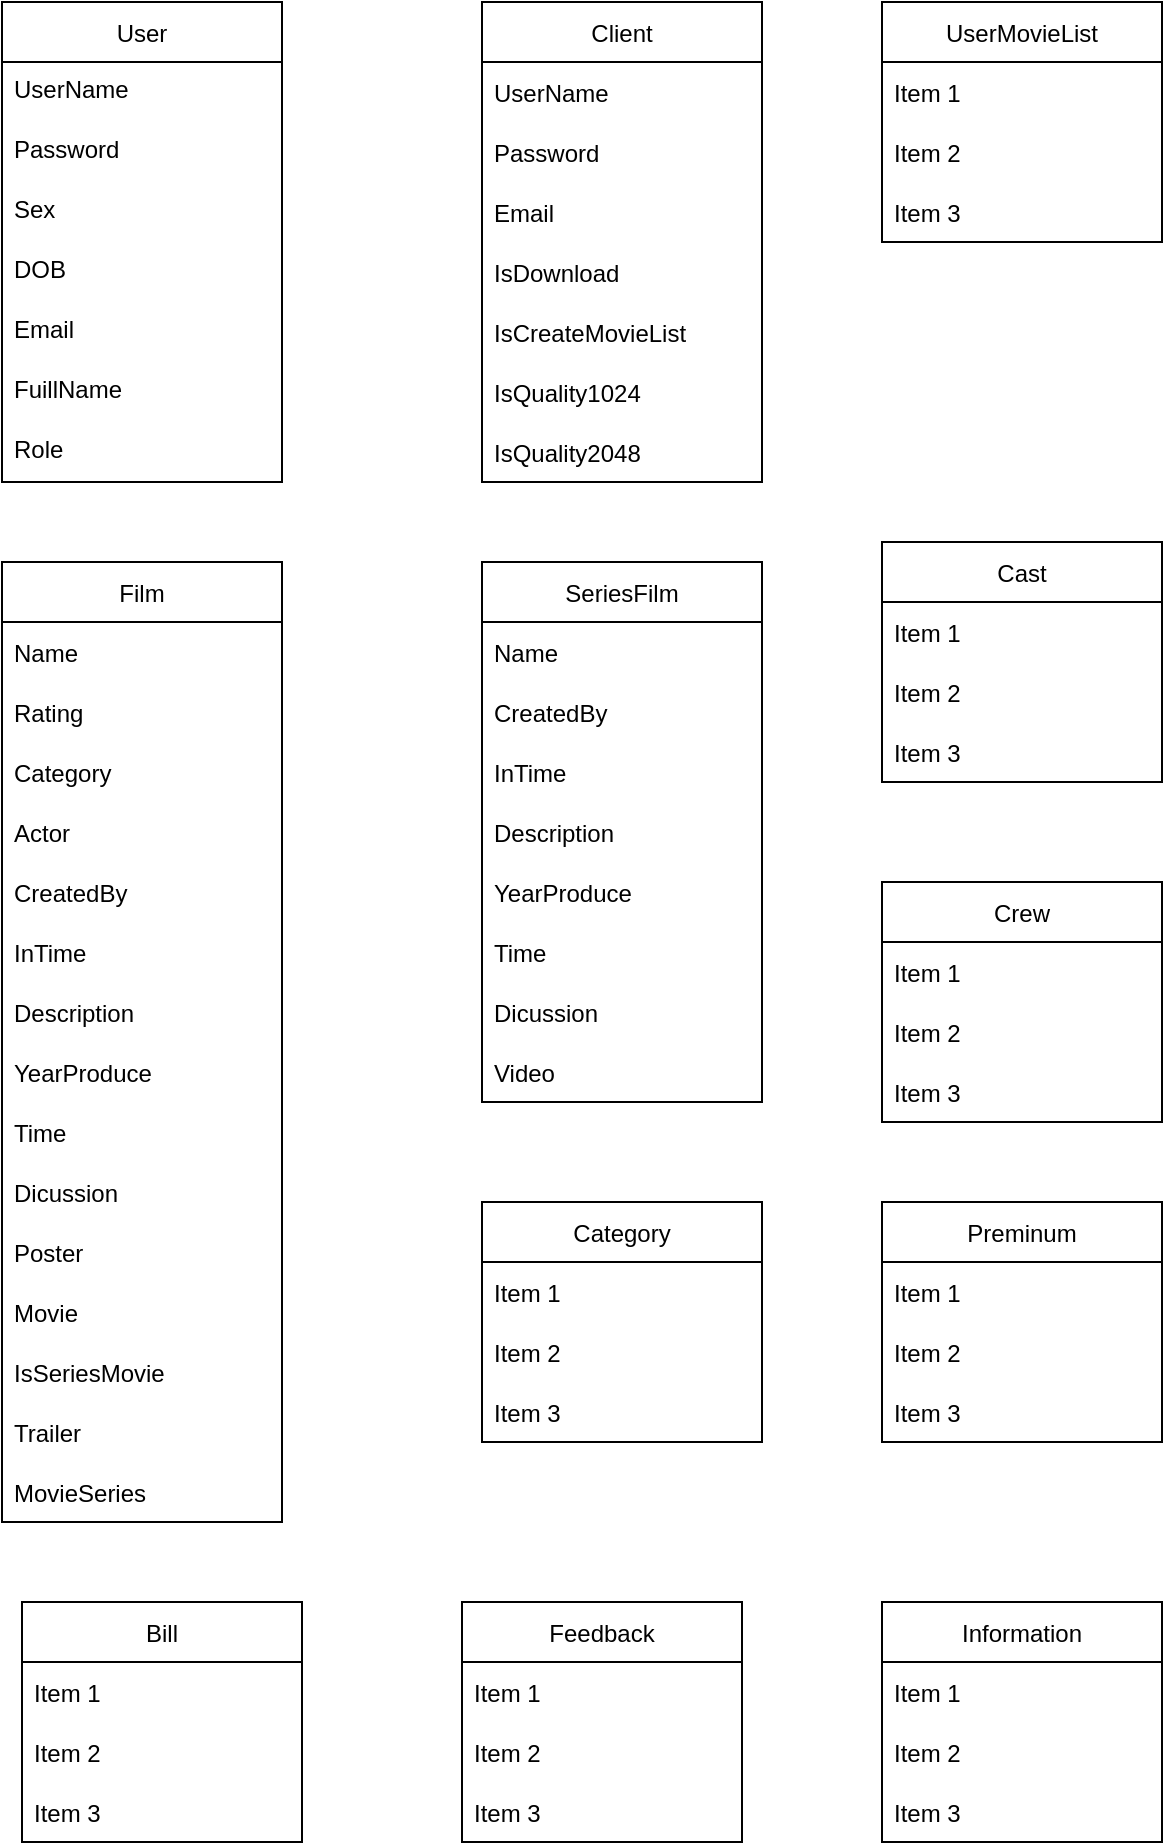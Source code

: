 <mxfile version="20.3.0" type="device"><diagram id="9KACUhpsHCOFmQkvdYIT" name="Page-1"><mxGraphModel dx="1422" dy="857" grid="1" gridSize="10" guides="1" tooltips="1" connect="1" arrows="1" fold="1" page="1" pageScale="1" pageWidth="850" pageHeight="1100" math="0" shadow="0"><root><mxCell id="0"/><mxCell id="1" parent="0"/><mxCell id="pkG-BoWIUoiV_WbQe9U1-2" value="User" style="swimlane;fontStyle=0;childLayout=stackLayout;horizontal=1;startSize=30;horizontalStack=0;resizeParent=1;resizeParentMax=0;resizeLast=0;collapsible=1;marginBottom=0;" parent="1" vertex="1"><mxGeometry x="80" y="40" width="140" height="240" as="geometry"><mxRectangle x="70" y="100" width="70" height="30" as="alternateBounds"/></mxGeometry></mxCell><mxCell id="pkG-BoWIUoiV_WbQe9U1-4" value="UserName" style="text;strokeColor=none;fillColor=none;align=left;verticalAlign=top;spacingLeft=4;spacingRight=4;overflow=hidden;points=[[0,0.5],[1,0.5]];portConstraint=eastwest;rotatable=0;" parent="pkG-BoWIUoiV_WbQe9U1-2" vertex="1"><mxGeometry y="30" width="140" height="30" as="geometry"/></mxCell><mxCell id="pkG-BoWIUoiV_WbQe9U1-5" value="Password&#10;" style="text;strokeColor=none;fillColor=none;align=left;verticalAlign=top;spacingLeft=4;spacingRight=4;overflow=hidden;points=[[0,0.5],[1,0.5]];portConstraint=eastwest;rotatable=0;" parent="pkG-BoWIUoiV_WbQe9U1-2" vertex="1"><mxGeometry y="60" width="140" height="30" as="geometry"/></mxCell><mxCell id="pkG-BoWIUoiV_WbQe9U1-6" value="Sex" style="text;strokeColor=none;fillColor=none;align=left;verticalAlign=top;spacingLeft=4;spacingRight=4;overflow=hidden;points=[[0,0.5],[1,0.5]];portConstraint=eastwest;rotatable=0;" parent="pkG-BoWIUoiV_WbQe9U1-2" vertex="1"><mxGeometry y="90" width="140" height="30" as="geometry"/></mxCell><mxCell id="pkG-BoWIUoiV_WbQe9U1-7" value="DOB&#10;" style="text;strokeColor=none;fillColor=none;align=left;verticalAlign=top;spacingLeft=4;spacingRight=4;overflow=hidden;points=[[0,0.5],[1,0.5]];portConstraint=eastwest;rotatable=0;" parent="pkG-BoWIUoiV_WbQe9U1-2" vertex="1"><mxGeometry y="120" width="140" height="30" as="geometry"/></mxCell><mxCell id="pkG-BoWIUoiV_WbQe9U1-8" value="Email&#10;" style="text;strokeColor=none;fillColor=none;align=left;verticalAlign=top;spacingLeft=4;spacingRight=4;overflow=hidden;points=[[0,0.5],[1,0.5]];portConstraint=eastwest;rotatable=0;" parent="pkG-BoWIUoiV_WbQe9U1-2" vertex="1"><mxGeometry y="150" width="140" height="30" as="geometry"/></mxCell><mxCell id="Md7j3ONvjU_q5CFGirUN-1" value="FuillName" style="text;strokeColor=none;fillColor=none;align=left;verticalAlign=top;spacingLeft=4;spacingRight=4;overflow=hidden;points=[[0,0.5],[1,0.5]];portConstraint=eastwest;rotatable=0;" parent="pkG-BoWIUoiV_WbQe9U1-2" vertex="1"><mxGeometry y="180" width="140" height="30" as="geometry"/></mxCell><mxCell id="8tAIHg-STmEl-ua8atmT-22" value="Role" style="text;strokeColor=none;fillColor=none;align=left;verticalAlign=top;spacingLeft=4;spacingRight=4;overflow=hidden;points=[[0,0.5],[1,0.5]];portConstraint=eastwest;rotatable=0;" parent="pkG-BoWIUoiV_WbQe9U1-2" vertex="1"><mxGeometry y="210" width="140" height="30" as="geometry"/></mxCell><mxCell id="8GAvj-Le2mO6qykfAHEM-1" value="Film" style="swimlane;fontStyle=0;childLayout=stackLayout;horizontal=1;startSize=30;horizontalStack=0;resizeParent=1;resizeParentMax=0;resizeLast=0;collapsible=1;marginBottom=0;" parent="1" vertex="1"><mxGeometry x="80" y="320" width="140" height="480" as="geometry"/></mxCell><mxCell id="8GAvj-Le2mO6qykfAHEM-2" value="Name" style="text;strokeColor=none;fillColor=none;align=left;verticalAlign=middle;spacingLeft=4;spacingRight=4;overflow=hidden;points=[[0,0.5],[1,0.5]];portConstraint=eastwest;rotatable=0;" parent="8GAvj-Le2mO6qykfAHEM-1" vertex="1"><mxGeometry y="30" width="140" height="30" as="geometry"/></mxCell><mxCell id="8GAvj-Le2mO6qykfAHEM-3" value="Rating" style="text;strokeColor=none;fillColor=none;align=left;verticalAlign=middle;spacingLeft=4;spacingRight=4;overflow=hidden;points=[[0,0.5],[1,0.5]];portConstraint=eastwest;rotatable=0;" parent="8GAvj-Le2mO6qykfAHEM-1" vertex="1"><mxGeometry y="60" width="140" height="30" as="geometry"/></mxCell><mxCell id="8GAvj-Le2mO6qykfAHEM-4" value="Category" style="text;strokeColor=none;fillColor=none;align=left;verticalAlign=middle;spacingLeft=4;spacingRight=4;overflow=hidden;points=[[0,0.5],[1,0.5]];portConstraint=eastwest;rotatable=0;" parent="8GAvj-Le2mO6qykfAHEM-1" vertex="1"><mxGeometry y="90" width="140" height="30" as="geometry"/></mxCell><mxCell id="8tAIHg-STmEl-ua8atmT-11" value="Actor" style="text;strokeColor=none;fillColor=none;align=left;verticalAlign=middle;spacingLeft=4;spacingRight=4;overflow=hidden;points=[[0,0.5],[1,0.5]];portConstraint=eastwest;rotatable=0;" parent="8GAvj-Le2mO6qykfAHEM-1" vertex="1"><mxGeometry y="120" width="140" height="30" as="geometry"/></mxCell><mxCell id="8tAIHg-STmEl-ua8atmT-19" value="CreatedBy" style="text;strokeColor=none;fillColor=none;align=left;verticalAlign=middle;spacingLeft=4;spacingRight=4;overflow=hidden;points=[[0,0.5],[1,0.5]];portConstraint=eastwest;rotatable=0;" parent="8GAvj-Le2mO6qykfAHEM-1" vertex="1"><mxGeometry y="150" width="140" height="30" as="geometry"/></mxCell><mxCell id="8tAIHg-STmEl-ua8atmT-21" value="InTime" style="text;strokeColor=none;fillColor=none;align=left;verticalAlign=middle;spacingLeft=4;spacingRight=4;overflow=hidden;points=[[0,0.5],[1,0.5]];portConstraint=eastwest;rotatable=0;" parent="8GAvj-Le2mO6qykfAHEM-1" vertex="1"><mxGeometry y="180" width="140" height="30" as="geometry"/></mxCell><mxCell id="tc5GAwrY-Xm7LqCdionB-3" value="Description" style="text;strokeColor=none;fillColor=none;align=left;verticalAlign=middle;spacingLeft=4;spacingRight=4;overflow=hidden;points=[[0,0.5],[1,0.5]];portConstraint=eastwest;rotatable=0;" vertex="1" parent="8GAvj-Le2mO6qykfAHEM-1"><mxGeometry y="210" width="140" height="30" as="geometry"/></mxCell><mxCell id="tc5GAwrY-Xm7LqCdionB-5" value="YearProduce" style="text;strokeColor=none;fillColor=none;align=left;verticalAlign=middle;spacingLeft=4;spacingRight=4;overflow=hidden;points=[[0,0.5],[1,0.5]];portConstraint=eastwest;rotatable=0;" vertex="1" parent="8GAvj-Le2mO6qykfAHEM-1"><mxGeometry y="240" width="140" height="30" as="geometry"/></mxCell><mxCell id="tc5GAwrY-Xm7LqCdionB-6" value="Time" style="text;strokeColor=none;fillColor=none;align=left;verticalAlign=middle;spacingLeft=4;spacingRight=4;overflow=hidden;points=[[0,0.5],[1,0.5]];portConstraint=eastwest;rotatable=0;" vertex="1" parent="8GAvj-Le2mO6qykfAHEM-1"><mxGeometry y="270" width="140" height="30" as="geometry"/></mxCell><mxCell id="tc5GAwrY-Xm7LqCdionB-7" value="Dicussion" style="text;strokeColor=none;fillColor=none;align=left;verticalAlign=middle;spacingLeft=4;spacingRight=4;overflow=hidden;points=[[0,0.5],[1,0.5]];portConstraint=eastwest;rotatable=0;" vertex="1" parent="8GAvj-Le2mO6qykfAHEM-1"><mxGeometry y="300" width="140" height="30" as="geometry"/></mxCell><mxCell id="tc5GAwrY-Xm7LqCdionB-19" value="Poster" style="text;strokeColor=none;fillColor=none;align=left;verticalAlign=middle;spacingLeft=4;spacingRight=4;overflow=hidden;points=[[0,0.5],[1,0.5]];portConstraint=eastwest;rotatable=0;" vertex="1" parent="8GAvj-Le2mO6qykfAHEM-1"><mxGeometry y="330" width="140" height="30" as="geometry"/></mxCell><mxCell id="tc5GAwrY-Xm7LqCdionB-51" value="Movie" style="text;strokeColor=none;fillColor=none;align=left;verticalAlign=middle;spacingLeft=4;spacingRight=4;overflow=hidden;points=[[0,0.5],[1,0.5]];portConstraint=eastwest;rotatable=0;" vertex="1" parent="8GAvj-Le2mO6qykfAHEM-1"><mxGeometry y="360" width="140" height="30" as="geometry"/></mxCell><mxCell id="tc5GAwrY-Xm7LqCdionB-65" value="IsSeriesMovie" style="text;strokeColor=none;fillColor=none;align=left;verticalAlign=middle;spacingLeft=4;spacingRight=4;overflow=hidden;points=[[0,0.5],[1,0.5]];portConstraint=eastwest;rotatable=0;" vertex="1" parent="8GAvj-Le2mO6qykfAHEM-1"><mxGeometry y="390" width="140" height="30" as="geometry"/></mxCell><mxCell id="tc5GAwrY-Xm7LqCdionB-66" value="Trailer" style="text;strokeColor=none;fillColor=none;align=left;verticalAlign=middle;spacingLeft=4;spacingRight=4;overflow=hidden;points=[[0,0.5],[1,0.5]];portConstraint=eastwest;rotatable=0;" vertex="1" parent="8GAvj-Le2mO6qykfAHEM-1"><mxGeometry y="420" width="140" height="30" as="geometry"/></mxCell><mxCell id="tc5GAwrY-Xm7LqCdionB-68" value="MovieSeries" style="text;strokeColor=none;fillColor=none;align=left;verticalAlign=middle;spacingLeft=4;spacingRight=4;overflow=hidden;points=[[0,0.5],[1,0.5]];portConstraint=eastwest;rotatable=0;" vertex="1" parent="8GAvj-Le2mO6qykfAHEM-1"><mxGeometry y="450" width="140" height="30" as="geometry"/></mxCell><mxCell id="8GAvj-Le2mO6qykfAHEM-5" value="Cast" style="swimlane;fontStyle=0;childLayout=stackLayout;horizontal=1;startSize=30;horizontalStack=0;resizeParent=1;resizeParentMax=0;resizeLast=0;collapsible=1;marginBottom=0;" parent="1" vertex="1"><mxGeometry x="520" y="310" width="140" height="120" as="geometry"/></mxCell><mxCell id="8GAvj-Le2mO6qykfAHEM-6" value="Item 1" style="text;strokeColor=none;fillColor=none;align=left;verticalAlign=middle;spacingLeft=4;spacingRight=4;overflow=hidden;points=[[0,0.5],[1,0.5]];portConstraint=eastwest;rotatable=0;" parent="8GAvj-Le2mO6qykfAHEM-5" vertex="1"><mxGeometry y="30" width="140" height="30" as="geometry"/></mxCell><mxCell id="8GAvj-Le2mO6qykfAHEM-7" value="Item 2" style="text;strokeColor=none;fillColor=none;align=left;verticalAlign=middle;spacingLeft=4;spacingRight=4;overflow=hidden;points=[[0,0.5],[1,0.5]];portConstraint=eastwest;rotatable=0;" parent="8GAvj-Le2mO6qykfAHEM-5" vertex="1"><mxGeometry y="60" width="140" height="30" as="geometry"/></mxCell><mxCell id="8GAvj-Le2mO6qykfAHEM-8" value="Item 3" style="text;strokeColor=none;fillColor=none;align=left;verticalAlign=middle;spacingLeft=4;spacingRight=4;overflow=hidden;points=[[0,0.5],[1,0.5]];portConstraint=eastwest;rotatable=0;" parent="8GAvj-Le2mO6qykfAHEM-5" vertex="1"><mxGeometry y="90" width="140" height="30" as="geometry"/></mxCell><mxCell id="8GAvj-Le2mO6qykfAHEM-9" value="Client" style="swimlane;fontStyle=0;childLayout=stackLayout;horizontal=1;startSize=30;horizontalStack=0;resizeParent=1;resizeParentMax=0;resizeLast=0;collapsible=1;marginBottom=0;" parent="1" vertex="1"><mxGeometry x="320" y="40" width="140" height="240" as="geometry"/></mxCell><mxCell id="8GAvj-Le2mO6qykfAHEM-10" value="UserName" style="text;strokeColor=none;fillColor=none;align=left;verticalAlign=middle;spacingLeft=4;spacingRight=4;overflow=hidden;points=[[0,0.5],[1,0.5]];portConstraint=eastwest;rotatable=0;" parent="8GAvj-Le2mO6qykfAHEM-9" vertex="1"><mxGeometry y="30" width="140" height="30" as="geometry"/></mxCell><mxCell id="8GAvj-Le2mO6qykfAHEM-11" value="Password" style="text;strokeColor=none;fillColor=none;align=left;verticalAlign=middle;spacingLeft=4;spacingRight=4;overflow=hidden;points=[[0,0.5],[1,0.5]];portConstraint=eastwest;rotatable=0;" parent="8GAvj-Le2mO6qykfAHEM-9" vertex="1"><mxGeometry y="60" width="140" height="30" as="geometry"/></mxCell><mxCell id="8GAvj-Le2mO6qykfAHEM-12" value="Email" style="text;strokeColor=none;fillColor=none;align=left;verticalAlign=middle;spacingLeft=4;spacingRight=4;overflow=hidden;points=[[0,0.5],[1,0.5]];portConstraint=eastwest;rotatable=0;" parent="8GAvj-Le2mO6qykfAHEM-9" vertex="1"><mxGeometry y="90" width="140" height="30" as="geometry"/></mxCell><mxCell id="8tAIHg-STmEl-ua8atmT-9" value="IsDownload" style="text;strokeColor=none;fillColor=none;align=left;verticalAlign=middle;spacingLeft=4;spacingRight=4;overflow=hidden;points=[[0,0.5],[1,0.5]];portConstraint=eastwest;rotatable=0;" parent="8GAvj-Le2mO6qykfAHEM-9" vertex="1"><mxGeometry y="120" width="140" height="30" as="geometry"/></mxCell><mxCell id="8tAIHg-STmEl-ua8atmT-10" value="IsCreateMovieList" style="text;strokeColor=none;fillColor=none;align=left;verticalAlign=middle;spacingLeft=4;spacingRight=4;overflow=hidden;points=[[0,0.5],[1,0.5]];portConstraint=eastwest;rotatable=0;" parent="8GAvj-Le2mO6qykfAHEM-9" vertex="1"><mxGeometry y="150" width="140" height="30" as="geometry"/></mxCell><mxCell id="tc5GAwrY-Xm7LqCdionB-1" value="IsQuality1024" style="text;strokeColor=none;fillColor=none;align=left;verticalAlign=middle;spacingLeft=4;spacingRight=4;overflow=hidden;points=[[0,0.5],[1,0.5]];portConstraint=eastwest;rotatable=0;" vertex="1" parent="8GAvj-Le2mO6qykfAHEM-9"><mxGeometry y="180" width="140" height="30" as="geometry"/></mxCell><mxCell id="tc5GAwrY-Xm7LqCdionB-2" value="IsQuality2048" style="text;strokeColor=none;fillColor=none;align=left;verticalAlign=middle;spacingLeft=4;spacingRight=4;overflow=hidden;points=[[0,0.5],[1,0.5]];portConstraint=eastwest;rotatable=0;" vertex="1" parent="8GAvj-Le2mO6qykfAHEM-9"><mxGeometry y="210" width="140" height="30" as="geometry"/></mxCell><mxCell id="8GAvj-Le2mO6qykfAHEM-13" value="Category" style="swimlane;fontStyle=0;childLayout=stackLayout;horizontal=1;startSize=30;horizontalStack=0;resizeParent=1;resizeParentMax=0;resizeLast=0;collapsible=1;marginBottom=0;" parent="1" vertex="1"><mxGeometry x="320" y="640" width="140" height="120" as="geometry"/></mxCell><mxCell id="8GAvj-Le2mO6qykfAHEM-14" value="Item 1" style="text;strokeColor=none;fillColor=none;align=left;verticalAlign=middle;spacingLeft=4;spacingRight=4;overflow=hidden;points=[[0,0.5],[1,0.5]];portConstraint=eastwest;rotatable=0;" parent="8GAvj-Le2mO6qykfAHEM-13" vertex="1"><mxGeometry y="30" width="140" height="30" as="geometry"/></mxCell><mxCell id="8GAvj-Le2mO6qykfAHEM-15" value="Item 2" style="text;strokeColor=none;fillColor=none;align=left;verticalAlign=middle;spacingLeft=4;spacingRight=4;overflow=hidden;points=[[0,0.5],[1,0.5]];portConstraint=eastwest;rotatable=0;" parent="8GAvj-Le2mO6qykfAHEM-13" vertex="1"><mxGeometry y="60" width="140" height="30" as="geometry"/></mxCell><mxCell id="8GAvj-Le2mO6qykfAHEM-16" value="Item 3" style="text;strokeColor=none;fillColor=none;align=left;verticalAlign=middle;spacingLeft=4;spacingRight=4;overflow=hidden;points=[[0,0.5],[1,0.5]];portConstraint=eastwest;rotatable=0;" parent="8GAvj-Le2mO6qykfAHEM-13" vertex="1"><mxGeometry y="90" width="140" height="30" as="geometry"/></mxCell><mxCell id="8GAvj-Le2mO6qykfAHEM-17" value="UserMovieList" style="swimlane;fontStyle=0;childLayout=stackLayout;horizontal=1;startSize=30;horizontalStack=0;resizeParent=1;resizeParentMax=0;resizeLast=0;collapsible=1;marginBottom=0;" parent="1" vertex="1"><mxGeometry x="520" y="40" width="140" height="120" as="geometry"/></mxCell><mxCell id="8GAvj-Le2mO6qykfAHEM-18" value="Item 1" style="text;strokeColor=none;fillColor=none;align=left;verticalAlign=middle;spacingLeft=4;spacingRight=4;overflow=hidden;points=[[0,0.5],[1,0.5]];portConstraint=eastwest;rotatable=0;" parent="8GAvj-Le2mO6qykfAHEM-17" vertex="1"><mxGeometry y="30" width="140" height="30" as="geometry"/></mxCell><mxCell id="8GAvj-Le2mO6qykfAHEM-19" value="Item 2" style="text;strokeColor=none;fillColor=none;align=left;verticalAlign=middle;spacingLeft=4;spacingRight=4;overflow=hidden;points=[[0,0.5],[1,0.5]];portConstraint=eastwest;rotatable=0;" parent="8GAvj-Le2mO6qykfAHEM-17" vertex="1"><mxGeometry y="60" width="140" height="30" as="geometry"/></mxCell><mxCell id="8GAvj-Le2mO6qykfAHEM-20" value="Item 3" style="text;strokeColor=none;fillColor=none;align=left;verticalAlign=middle;spacingLeft=4;spacingRight=4;overflow=hidden;points=[[0,0.5],[1,0.5]];portConstraint=eastwest;rotatable=0;" parent="8GAvj-Le2mO6qykfAHEM-17" vertex="1"><mxGeometry y="90" width="140" height="30" as="geometry"/></mxCell><mxCell id="8GAvj-Le2mO6qykfAHEM-30" value="Preminum" style="swimlane;fontStyle=0;childLayout=stackLayout;horizontal=1;startSize=30;horizontalStack=0;resizeParent=1;resizeParentMax=0;resizeLast=0;collapsible=1;marginBottom=0;" parent="1" vertex="1"><mxGeometry x="520" y="640" width="140" height="120" as="geometry"/></mxCell><mxCell id="8GAvj-Le2mO6qykfAHEM-31" value="Item 1" style="text;strokeColor=none;fillColor=none;align=left;verticalAlign=middle;spacingLeft=4;spacingRight=4;overflow=hidden;points=[[0,0.5],[1,0.5]];portConstraint=eastwest;rotatable=0;" parent="8GAvj-Le2mO6qykfAHEM-30" vertex="1"><mxGeometry y="30" width="140" height="30" as="geometry"/></mxCell><mxCell id="8GAvj-Le2mO6qykfAHEM-32" value="Item 2" style="text;strokeColor=none;fillColor=none;align=left;verticalAlign=middle;spacingLeft=4;spacingRight=4;overflow=hidden;points=[[0,0.5],[1,0.5]];portConstraint=eastwest;rotatable=0;" parent="8GAvj-Le2mO6qykfAHEM-30" vertex="1"><mxGeometry y="60" width="140" height="30" as="geometry"/></mxCell><mxCell id="8GAvj-Le2mO6qykfAHEM-33" value="Item 3" style="text;strokeColor=none;fillColor=none;align=left;verticalAlign=middle;spacingLeft=4;spacingRight=4;overflow=hidden;points=[[0,0.5],[1,0.5]];portConstraint=eastwest;rotatable=0;" parent="8GAvj-Le2mO6qykfAHEM-30" vertex="1"><mxGeometry y="90" width="140" height="30" as="geometry"/></mxCell><mxCell id="8tAIHg-STmEl-ua8atmT-1" value="Bill" style="swimlane;fontStyle=0;childLayout=stackLayout;horizontal=1;startSize=30;horizontalStack=0;resizeParent=1;resizeParentMax=0;resizeLast=0;collapsible=1;marginBottom=0;" parent="1" vertex="1"><mxGeometry x="90" y="840" width="140" height="120" as="geometry"/></mxCell><mxCell id="8tAIHg-STmEl-ua8atmT-2" value="Item 1" style="text;strokeColor=none;fillColor=none;align=left;verticalAlign=middle;spacingLeft=4;spacingRight=4;overflow=hidden;points=[[0,0.5],[1,0.5]];portConstraint=eastwest;rotatable=0;" parent="8tAIHg-STmEl-ua8atmT-1" vertex="1"><mxGeometry y="30" width="140" height="30" as="geometry"/></mxCell><mxCell id="8tAIHg-STmEl-ua8atmT-3" value="Item 2" style="text;strokeColor=none;fillColor=none;align=left;verticalAlign=middle;spacingLeft=4;spacingRight=4;overflow=hidden;points=[[0,0.5],[1,0.5]];portConstraint=eastwest;rotatable=0;" parent="8tAIHg-STmEl-ua8atmT-1" vertex="1"><mxGeometry y="60" width="140" height="30" as="geometry"/></mxCell><mxCell id="8tAIHg-STmEl-ua8atmT-4" value="Item 3" style="text;strokeColor=none;fillColor=none;align=left;verticalAlign=middle;spacingLeft=4;spacingRight=4;overflow=hidden;points=[[0,0.5],[1,0.5]];portConstraint=eastwest;rotatable=0;" parent="8tAIHg-STmEl-ua8atmT-1" vertex="1"><mxGeometry y="90" width="140" height="30" as="geometry"/></mxCell><mxCell id="8tAIHg-STmEl-ua8atmT-5" value="Feedback" style="swimlane;fontStyle=0;childLayout=stackLayout;horizontal=1;startSize=30;horizontalStack=0;resizeParent=1;resizeParentMax=0;resizeLast=0;collapsible=1;marginBottom=0;" parent="1" vertex="1"><mxGeometry x="310" y="840" width="140" height="120" as="geometry"/></mxCell><mxCell id="8tAIHg-STmEl-ua8atmT-6" value="Item 1" style="text;strokeColor=none;fillColor=none;align=left;verticalAlign=middle;spacingLeft=4;spacingRight=4;overflow=hidden;points=[[0,0.5],[1,0.5]];portConstraint=eastwest;rotatable=0;" parent="8tAIHg-STmEl-ua8atmT-5" vertex="1"><mxGeometry y="30" width="140" height="30" as="geometry"/></mxCell><mxCell id="8tAIHg-STmEl-ua8atmT-7" value="Item 2" style="text;strokeColor=none;fillColor=none;align=left;verticalAlign=middle;spacingLeft=4;spacingRight=4;overflow=hidden;points=[[0,0.5],[1,0.5]];portConstraint=eastwest;rotatable=0;" parent="8tAIHg-STmEl-ua8atmT-5" vertex="1"><mxGeometry y="60" width="140" height="30" as="geometry"/></mxCell><mxCell id="8tAIHg-STmEl-ua8atmT-8" value="Item 3" style="text;strokeColor=none;fillColor=none;align=left;verticalAlign=middle;spacingLeft=4;spacingRight=4;overflow=hidden;points=[[0,0.5],[1,0.5]];portConstraint=eastwest;rotatable=0;" parent="8tAIHg-STmEl-ua8atmT-5" vertex="1"><mxGeometry y="90" width="140" height="30" as="geometry"/></mxCell><mxCell id="tc5GAwrY-Xm7LqCdionB-20" value="Crew" style="swimlane;fontStyle=0;childLayout=stackLayout;horizontal=1;startSize=30;horizontalStack=0;resizeParent=1;resizeParentMax=0;resizeLast=0;collapsible=1;marginBottom=0;" vertex="1" parent="1"><mxGeometry x="520" y="480" width="140" height="120" as="geometry"/></mxCell><mxCell id="tc5GAwrY-Xm7LqCdionB-21" value="Item 1" style="text;strokeColor=none;fillColor=none;align=left;verticalAlign=middle;spacingLeft=4;spacingRight=4;overflow=hidden;points=[[0,0.5],[1,0.5]];portConstraint=eastwest;rotatable=0;" vertex="1" parent="tc5GAwrY-Xm7LqCdionB-20"><mxGeometry y="30" width="140" height="30" as="geometry"/></mxCell><mxCell id="tc5GAwrY-Xm7LqCdionB-22" value="Item 2" style="text;strokeColor=none;fillColor=none;align=left;verticalAlign=middle;spacingLeft=4;spacingRight=4;overflow=hidden;points=[[0,0.5],[1,0.5]];portConstraint=eastwest;rotatable=0;" vertex="1" parent="tc5GAwrY-Xm7LqCdionB-20"><mxGeometry y="60" width="140" height="30" as="geometry"/></mxCell><mxCell id="tc5GAwrY-Xm7LqCdionB-23" value="Item 3" style="text;strokeColor=none;fillColor=none;align=left;verticalAlign=middle;spacingLeft=4;spacingRight=4;overflow=hidden;points=[[0,0.5],[1,0.5]];portConstraint=eastwest;rotatable=0;" vertex="1" parent="tc5GAwrY-Xm7LqCdionB-20"><mxGeometry y="90" width="140" height="30" as="geometry"/></mxCell><mxCell id="tc5GAwrY-Xm7LqCdionB-52" value="SeriesFilm" style="swimlane;fontStyle=0;childLayout=stackLayout;horizontal=1;startSize=30;horizontalStack=0;resizeParent=1;resizeParentMax=0;resizeLast=0;collapsible=1;marginBottom=0;" vertex="1" parent="1"><mxGeometry x="320" y="320" width="140" height="270" as="geometry"/></mxCell><mxCell id="tc5GAwrY-Xm7LqCdionB-53" value="Name" style="text;strokeColor=none;fillColor=none;align=left;verticalAlign=middle;spacingLeft=4;spacingRight=4;overflow=hidden;points=[[0,0.5],[1,0.5]];portConstraint=eastwest;rotatable=0;" vertex="1" parent="tc5GAwrY-Xm7LqCdionB-52"><mxGeometry y="30" width="140" height="30" as="geometry"/></mxCell><mxCell id="tc5GAwrY-Xm7LqCdionB-57" value="CreatedBy" style="text;strokeColor=none;fillColor=none;align=left;verticalAlign=middle;spacingLeft=4;spacingRight=4;overflow=hidden;points=[[0,0.5],[1,0.5]];portConstraint=eastwest;rotatable=0;" vertex="1" parent="tc5GAwrY-Xm7LqCdionB-52"><mxGeometry y="60" width="140" height="30" as="geometry"/></mxCell><mxCell id="tc5GAwrY-Xm7LqCdionB-58" value="InTime" style="text;strokeColor=none;fillColor=none;align=left;verticalAlign=middle;spacingLeft=4;spacingRight=4;overflow=hidden;points=[[0,0.5],[1,0.5]];portConstraint=eastwest;rotatable=0;" vertex="1" parent="tc5GAwrY-Xm7LqCdionB-52"><mxGeometry y="90" width="140" height="30" as="geometry"/></mxCell><mxCell id="tc5GAwrY-Xm7LqCdionB-59" value="Description" style="text;strokeColor=none;fillColor=none;align=left;verticalAlign=middle;spacingLeft=4;spacingRight=4;overflow=hidden;points=[[0,0.5],[1,0.5]];portConstraint=eastwest;rotatable=0;" vertex="1" parent="tc5GAwrY-Xm7LqCdionB-52"><mxGeometry y="120" width="140" height="30" as="geometry"/></mxCell><mxCell id="tc5GAwrY-Xm7LqCdionB-60" value="YearProduce" style="text;strokeColor=none;fillColor=none;align=left;verticalAlign=middle;spacingLeft=4;spacingRight=4;overflow=hidden;points=[[0,0.5],[1,0.5]];portConstraint=eastwest;rotatable=0;" vertex="1" parent="tc5GAwrY-Xm7LqCdionB-52"><mxGeometry y="150" width="140" height="30" as="geometry"/></mxCell><mxCell id="tc5GAwrY-Xm7LqCdionB-61" value="Time" style="text;strokeColor=none;fillColor=none;align=left;verticalAlign=middle;spacingLeft=4;spacingRight=4;overflow=hidden;points=[[0,0.5],[1,0.5]];portConstraint=eastwest;rotatable=0;" vertex="1" parent="tc5GAwrY-Xm7LqCdionB-52"><mxGeometry y="180" width="140" height="30" as="geometry"/></mxCell><mxCell id="tc5GAwrY-Xm7LqCdionB-62" value="Dicussion" style="text;strokeColor=none;fillColor=none;align=left;verticalAlign=middle;spacingLeft=4;spacingRight=4;overflow=hidden;points=[[0,0.5],[1,0.5]];portConstraint=eastwest;rotatable=0;" vertex="1" parent="tc5GAwrY-Xm7LqCdionB-52"><mxGeometry y="210" width="140" height="30" as="geometry"/></mxCell><mxCell id="tc5GAwrY-Xm7LqCdionB-64" value="Video" style="text;strokeColor=none;fillColor=none;align=left;verticalAlign=middle;spacingLeft=4;spacingRight=4;overflow=hidden;points=[[0,0.5],[1,0.5]];portConstraint=eastwest;rotatable=0;" vertex="1" parent="tc5GAwrY-Xm7LqCdionB-52"><mxGeometry y="240" width="140" height="30" as="geometry"/></mxCell><mxCell id="tc5GAwrY-Xm7LqCdionB-70" value="Information" style="swimlane;fontStyle=0;childLayout=stackLayout;horizontal=1;startSize=30;horizontalStack=0;resizeParent=1;resizeParentMax=0;resizeLast=0;collapsible=1;marginBottom=0;" vertex="1" parent="1"><mxGeometry x="520" y="840" width="140" height="120" as="geometry"/></mxCell><mxCell id="tc5GAwrY-Xm7LqCdionB-71" value="Item 1" style="text;strokeColor=none;fillColor=none;align=left;verticalAlign=middle;spacingLeft=4;spacingRight=4;overflow=hidden;points=[[0,0.5],[1,0.5]];portConstraint=eastwest;rotatable=0;" vertex="1" parent="tc5GAwrY-Xm7LqCdionB-70"><mxGeometry y="30" width="140" height="30" as="geometry"/></mxCell><mxCell id="tc5GAwrY-Xm7LqCdionB-72" value="Item 2" style="text;strokeColor=none;fillColor=none;align=left;verticalAlign=middle;spacingLeft=4;spacingRight=4;overflow=hidden;points=[[0,0.5],[1,0.5]];portConstraint=eastwest;rotatable=0;" vertex="1" parent="tc5GAwrY-Xm7LqCdionB-70"><mxGeometry y="60" width="140" height="30" as="geometry"/></mxCell><mxCell id="tc5GAwrY-Xm7LqCdionB-73" value="Item 3" style="text;strokeColor=none;fillColor=none;align=left;verticalAlign=middle;spacingLeft=4;spacingRight=4;overflow=hidden;points=[[0,0.5],[1,0.5]];portConstraint=eastwest;rotatable=0;" vertex="1" parent="tc5GAwrY-Xm7LqCdionB-70"><mxGeometry y="90" width="140" height="30" as="geometry"/></mxCell></root></mxGraphModel></diagram></mxfile>
